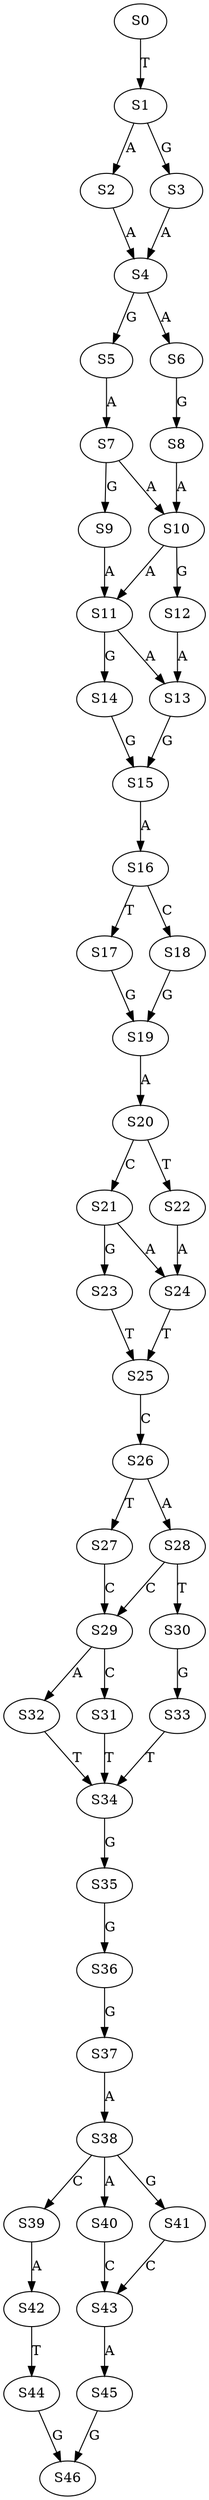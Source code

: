 strict digraph  {
	S0 -> S1 [ label = T ];
	S1 -> S2 [ label = A ];
	S1 -> S3 [ label = G ];
	S2 -> S4 [ label = A ];
	S3 -> S4 [ label = A ];
	S4 -> S5 [ label = G ];
	S4 -> S6 [ label = A ];
	S5 -> S7 [ label = A ];
	S6 -> S8 [ label = G ];
	S7 -> S9 [ label = G ];
	S7 -> S10 [ label = A ];
	S8 -> S10 [ label = A ];
	S9 -> S11 [ label = A ];
	S10 -> S12 [ label = G ];
	S10 -> S11 [ label = A ];
	S11 -> S13 [ label = A ];
	S11 -> S14 [ label = G ];
	S12 -> S13 [ label = A ];
	S13 -> S15 [ label = G ];
	S14 -> S15 [ label = G ];
	S15 -> S16 [ label = A ];
	S16 -> S17 [ label = T ];
	S16 -> S18 [ label = C ];
	S17 -> S19 [ label = G ];
	S18 -> S19 [ label = G ];
	S19 -> S20 [ label = A ];
	S20 -> S21 [ label = C ];
	S20 -> S22 [ label = T ];
	S21 -> S23 [ label = G ];
	S21 -> S24 [ label = A ];
	S22 -> S24 [ label = A ];
	S23 -> S25 [ label = T ];
	S24 -> S25 [ label = T ];
	S25 -> S26 [ label = C ];
	S26 -> S27 [ label = T ];
	S26 -> S28 [ label = A ];
	S27 -> S29 [ label = C ];
	S28 -> S30 [ label = T ];
	S28 -> S29 [ label = C ];
	S29 -> S31 [ label = C ];
	S29 -> S32 [ label = A ];
	S30 -> S33 [ label = G ];
	S31 -> S34 [ label = T ];
	S32 -> S34 [ label = T ];
	S33 -> S34 [ label = T ];
	S34 -> S35 [ label = G ];
	S35 -> S36 [ label = G ];
	S36 -> S37 [ label = G ];
	S37 -> S38 [ label = A ];
	S38 -> S39 [ label = C ];
	S38 -> S40 [ label = A ];
	S38 -> S41 [ label = G ];
	S39 -> S42 [ label = A ];
	S40 -> S43 [ label = C ];
	S41 -> S43 [ label = C ];
	S42 -> S44 [ label = T ];
	S43 -> S45 [ label = A ];
	S44 -> S46 [ label = G ];
	S45 -> S46 [ label = G ];
}
